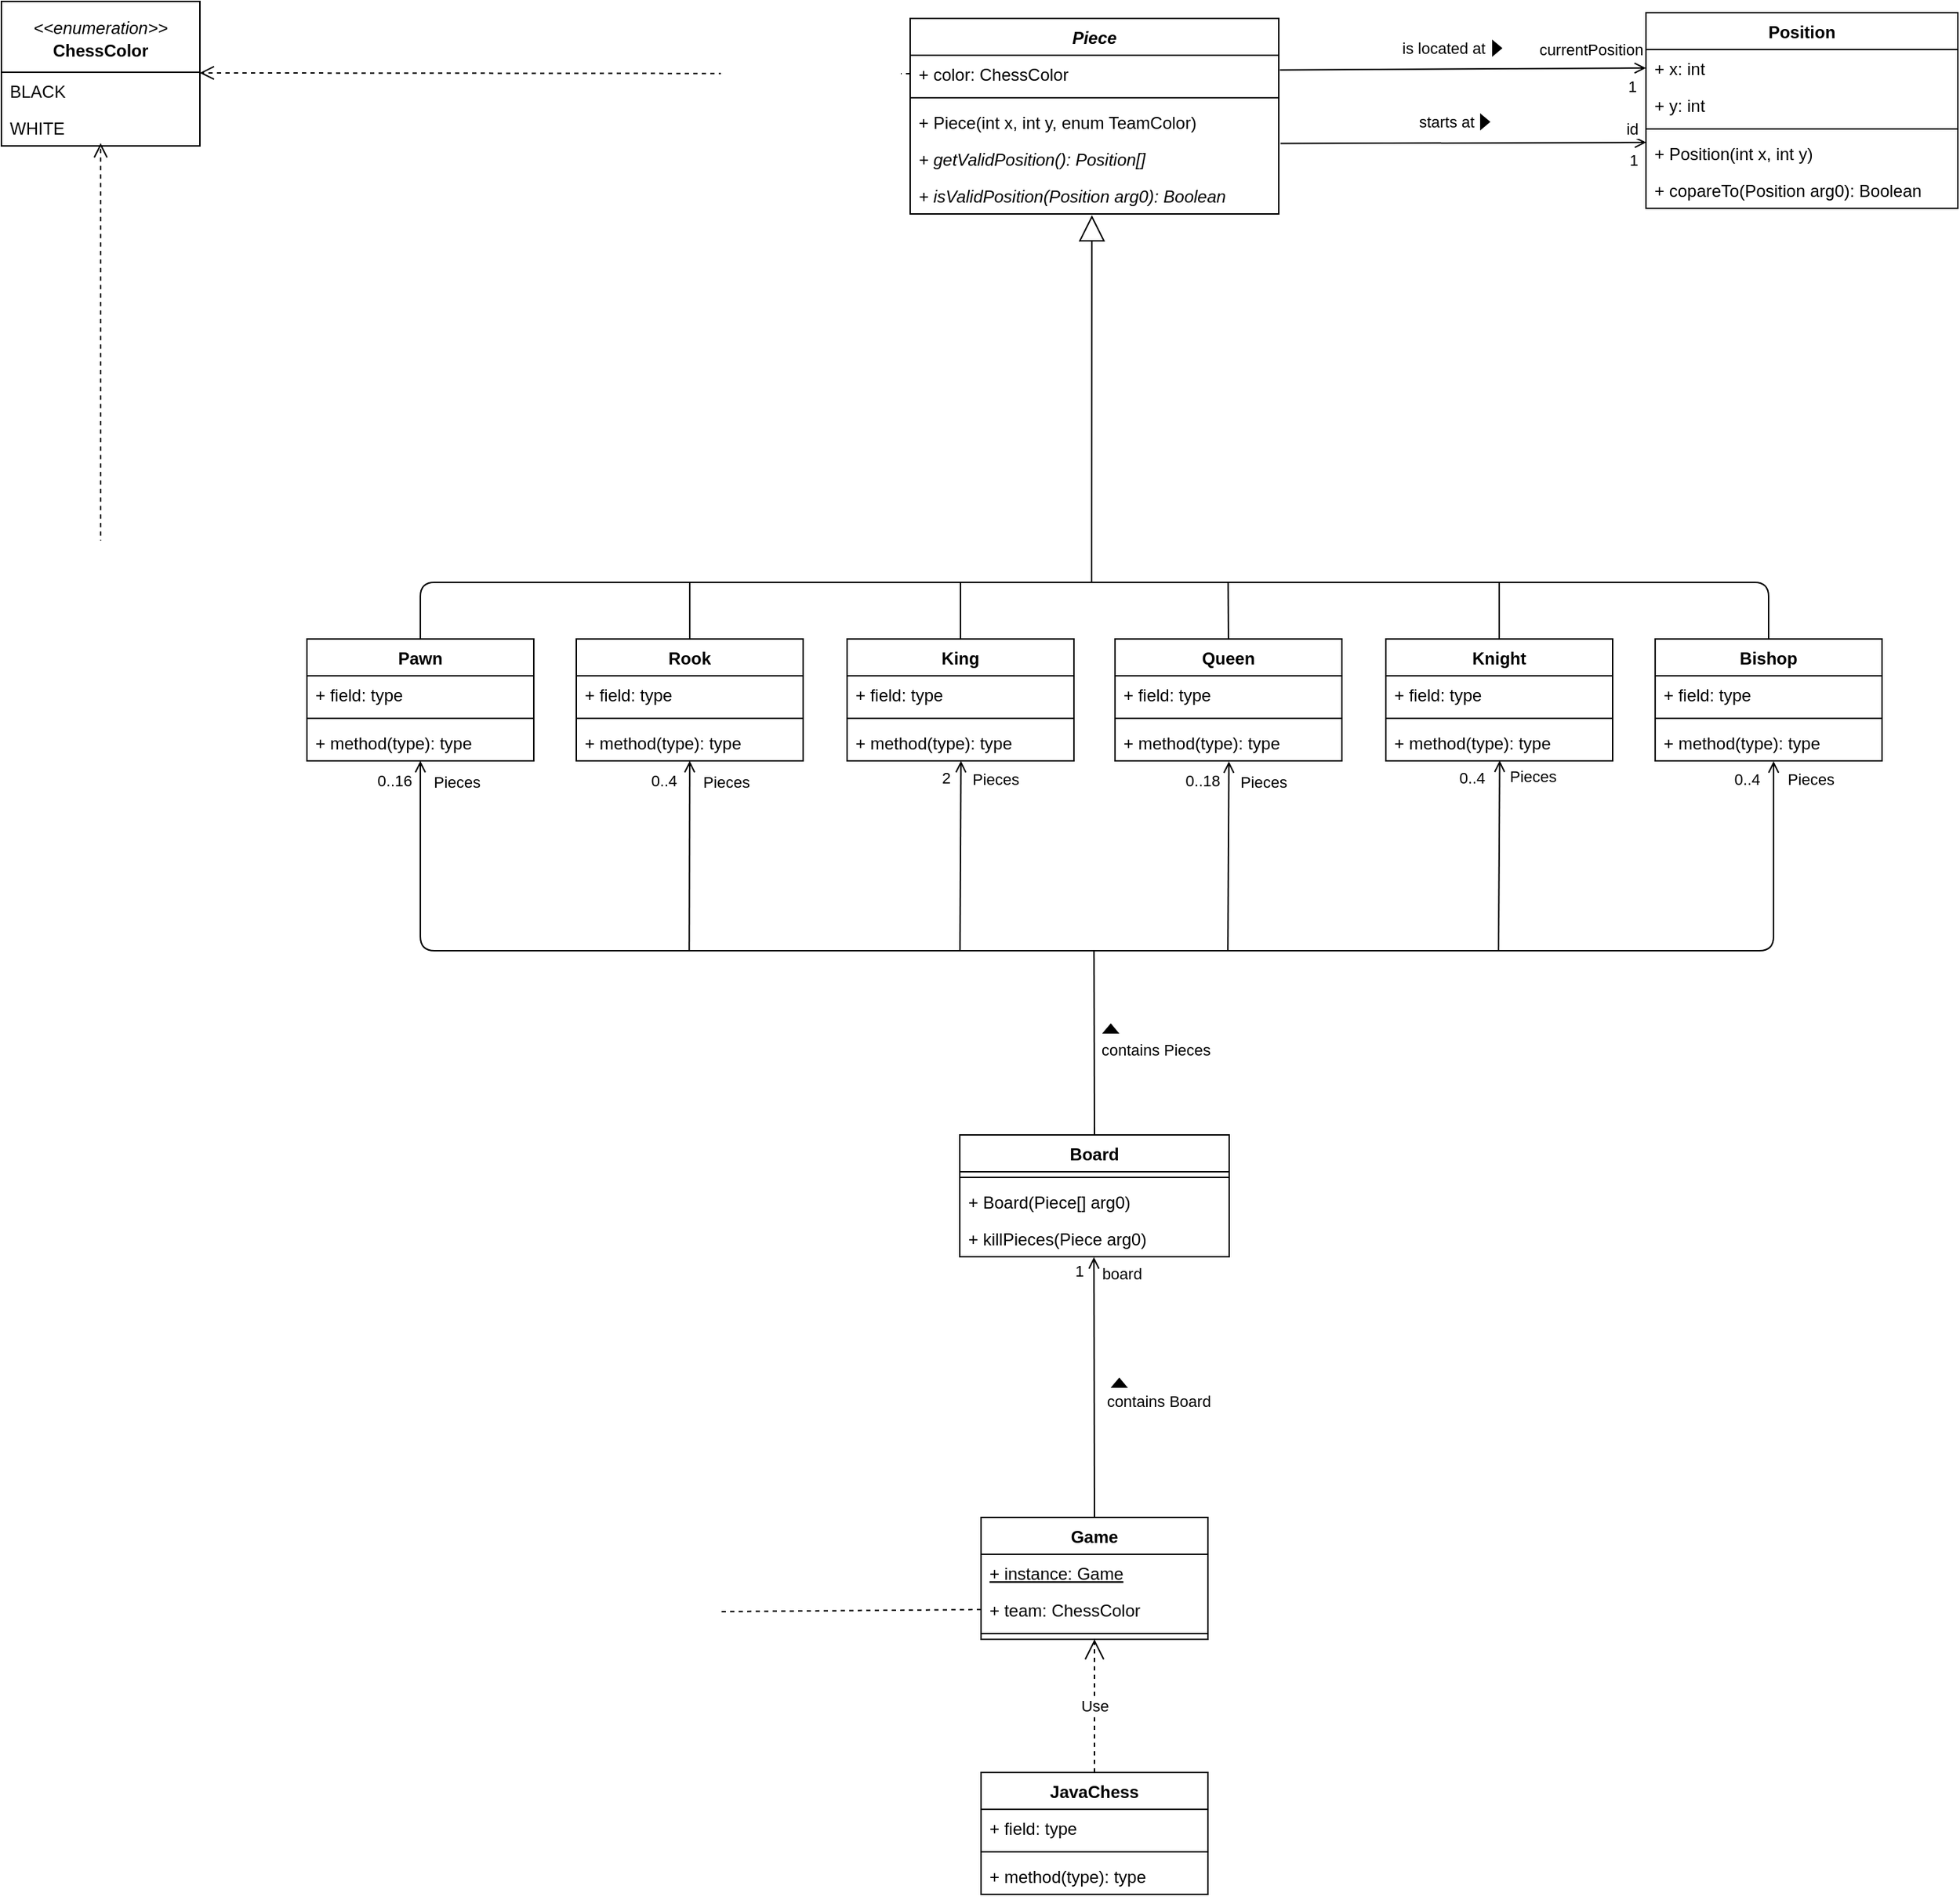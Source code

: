 <mxfile version="15.2.7" type="device"><diagram id="QiO1Wd_Hvcqk1EZPamI7" name="Page-1"><mxGraphModel dx="948" dy="1837" grid="1" gridSize="10" guides="1" tooltips="1" connect="1" arrows="1" fold="1" page="1" pageScale="1" pageWidth="827" pageHeight="1169" math="0" shadow="0"><root><mxCell id="0"/><mxCell id="1" parent="0"/><mxCell id="n-QpUPMGMbVqNo4bRFKj-1" value="Piece" style="swimlane;fontStyle=3;align=center;verticalAlign=top;childLayout=stackLayout;horizontal=1;startSize=26;horizontalStack=0;resizeParent=1;resizeParentMax=0;resizeLast=0;collapsible=1;marginBottom=0;" parent="1" vertex="1"><mxGeometry x="781" y="-718" width="260" height="138" as="geometry"><mxRectangle x="320" y="60" width="70" height="26" as="alternateBounds"/></mxGeometry></mxCell><mxCell id="y1pp2kPINJk6-udKGznK-7" value="+ color: ChessColor" style="text;strokeColor=none;fillColor=none;align=left;verticalAlign=top;spacingLeft=4;spacingRight=4;overflow=hidden;rotatable=0;points=[[0,0.5],[1,0.5]];portConstraint=eastwest;" parent="n-QpUPMGMbVqNo4bRFKj-1" vertex="1"><mxGeometry y="26" width="260" height="26" as="geometry"/></mxCell><mxCell id="n-QpUPMGMbVqNo4bRFKj-3" value="" style="line;strokeWidth=1;fillColor=none;align=left;verticalAlign=middle;spacingTop=-1;spacingLeft=3;spacingRight=3;rotatable=0;labelPosition=right;points=[];portConstraint=eastwest;" parent="n-QpUPMGMbVqNo4bRFKj-1" vertex="1"><mxGeometry y="52" width="260" height="8" as="geometry"/></mxCell><mxCell id="n-QpUPMGMbVqNo4bRFKj-4" value="+ Piece(int x, int y, enum TeamColor)" style="text;strokeColor=none;fillColor=none;align=left;verticalAlign=top;spacingLeft=4;spacingRight=4;overflow=hidden;rotatable=0;points=[[0,0.5],[1,0.5]];portConstraint=eastwest;" parent="n-QpUPMGMbVqNo4bRFKj-1" vertex="1"><mxGeometry y="60" width="260" height="26" as="geometry"/></mxCell><mxCell id="n-QpUPMGMbVqNo4bRFKj-76" value="+ getValidPosition(): Position[]" style="text;strokeColor=none;fillColor=none;align=left;verticalAlign=top;spacingLeft=4;spacingRight=4;overflow=hidden;rotatable=0;points=[[0,0.5],[1,0.5]];portConstraint=eastwest;fontStyle=2" parent="n-QpUPMGMbVqNo4bRFKj-1" vertex="1"><mxGeometry y="86" width="260" height="26" as="geometry"/></mxCell><mxCell id="n-QpUPMGMbVqNo4bRFKj-77" value="+ isValidPosition(Position arg0): Boolean" style="text;strokeColor=none;fillColor=none;align=left;verticalAlign=top;spacingLeft=4;spacingRight=4;overflow=hidden;rotatable=0;points=[[0,0.5],[1,0.5]];portConstraint=eastwest;fontStyle=2" parent="n-QpUPMGMbVqNo4bRFKj-1" vertex="1"><mxGeometry y="112" width="260" height="26" as="geometry"/></mxCell><mxCell id="n-QpUPMGMbVqNo4bRFKj-9" value="Queen" style="swimlane;fontStyle=1;align=center;verticalAlign=top;childLayout=stackLayout;horizontal=1;startSize=26;horizontalStack=0;resizeParent=1;resizeParentMax=0;resizeLast=0;collapsible=1;marginBottom=0;" parent="1" vertex="1"><mxGeometry x="925.5" y="-280" width="160" height="86" as="geometry"/></mxCell><mxCell id="n-QpUPMGMbVqNo4bRFKj-10" value="+ field: type" style="text;strokeColor=none;fillColor=none;align=left;verticalAlign=top;spacingLeft=4;spacingRight=4;overflow=hidden;rotatable=0;points=[[0,0.5],[1,0.5]];portConstraint=eastwest;" parent="n-QpUPMGMbVqNo4bRFKj-9" vertex="1"><mxGeometry y="26" width="160" height="26" as="geometry"/></mxCell><mxCell id="n-QpUPMGMbVqNo4bRFKj-11" value="" style="line;strokeWidth=1;fillColor=none;align=left;verticalAlign=middle;spacingTop=-1;spacingLeft=3;spacingRight=3;rotatable=0;labelPosition=right;points=[];portConstraint=eastwest;" parent="n-QpUPMGMbVqNo4bRFKj-9" vertex="1"><mxGeometry y="52" width="160" height="8" as="geometry"/></mxCell><mxCell id="n-QpUPMGMbVqNo4bRFKj-12" value="+ method(type): type" style="text;strokeColor=none;fillColor=none;align=left;verticalAlign=top;spacingLeft=4;spacingRight=4;overflow=hidden;rotatable=0;points=[[0,0.5],[1,0.5]];portConstraint=eastwest;" parent="n-QpUPMGMbVqNo4bRFKj-9" vertex="1"><mxGeometry y="60" width="160" height="26" as="geometry"/></mxCell><mxCell id="n-QpUPMGMbVqNo4bRFKj-13" value="Bishop" style="swimlane;fontStyle=1;align=center;verticalAlign=top;childLayout=stackLayout;horizontal=1;startSize=26;horizontalStack=0;resizeParent=1;resizeParentMax=0;resizeLast=0;collapsible=1;marginBottom=0;" parent="1" vertex="1"><mxGeometry x="1306.5" y="-280" width="160" height="86" as="geometry"/></mxCell><mxCell id="n-QpUPMGMbVqNo4bRFKj-14" value="+ field: type" style="text;strokeColor=none;fillColor=none;align=left;verticalAlign=top;spacingLeft=4;spacingRight=4;overflow=hidden;rotatable=0;points=[[0,0.5],[1,0.5]];portConstraint=eastwest;" parent="n-QpUPMGMbVqNo4bRFKj-13" vertex="1"><mxGeometry y="26" width="160" height="26" as="geometry"/></mxCell><mxCell id="n-QpUPMGMbVqNo4bRFKj-15" value="" style="line;strokeWidth=1;fillColor=none;align=left;verticalAlign=middle;spacingTop=-1;spacingLeft=3;spacingRight=3;rotatable=0;labelPosition=right;points=[];portConstraint=eastwest;" parent="n-QpUPMGMbVqNo4bRFKj-13" vertex="1"><mxGeometry y="52" width="160" height="8" as="geometry"/></mxCell><mxCell id="n-QpUPMGMbVqNo4bRFKj-16" value="+ method(type): type" style="text;strokeColor=none;fillColor=none;align=left;verticalAlign=top;spacingLeft=4;spacingRight=4;overflow=hidden;rotatable=0;points=[[0,0.5],[1,0.5]];portConstraint=eastwest;" parent="n-QpUPMGMbVqNo4bRFKj-13" vertex="1"><mxGeometry y="60" width="160" height="26" as="geometry"/></mxCell><mxCell id="n-QpUPMGMbVqNo4bRFKj-17" value="Knight" style="swimlane;fontStyle=1;align=center;verticalAlign=top;childLayout=stackLayout;horizontal=1;startSize=26;horizontalStack=0;resizeParent=1;resizeParentMax=0;resizeLast=0;collapsible=1;marginBottom=0;" parent="1" vertex="1"><mxGeometry x="1116.5" y="-280" width="160" height="86" as="geometry"/></mxCell><mxCell id="n-QpUPMGMbVqNo4bRFKj-18" value="+ field: type" style="text;strokeColor=none;fillColor=none;align=left;verticalAlign=top;spacingLeft=4;spacingRight=4;overflow=hidden;rotatable=0;points=[[0,0.5],[1,0.5]];portConstraint=eastwest;" parent="n-QpUPMGMbVqNo4bRFKj-17" vertex="1"><mxGeometry y="26" width="160" height="26" as="geometry"/></mxCell><mxCell id="n-QpUPMGMbVqNo4bRFKj-19" value="" style="line;strokeWidth=1;fillColor=none;align=left;verticalAlign=middle;spacingTop=-1;spacingLeft=3;spacingRight=3;rotatable=0;labelPosition=right;points=[];portConstraint=eastwest;" parent="n-QpUPMGMbVqNo4bRFKj-17" vertex="1"><mxGeometry y="52" width="160" height="8" as="geometry"/></mxCell><mxCell id="n-QpUPMGMbVqNo4bRFKj-20" value="+ method(type): type" style="text;strokeColor=none;fillColor=none;align=left;verticalAlign=top;spacingLeft=4;spacingRight=4;overflow=hidden;rotatable=0;points=[[0,0.5],[1,0.5]];portConstraint=eastwest;" parent="n-QpUPMGMbVqNo4bRFKj-17" vertex="1"><mxGeometry y="60" width="160" height="26" as="geometry"/></mxCell><mxCell id="n-QpUPMGMbVqNo4bRFKj-21" value="Pawn" style="swimlane;fontStyle=1;align=center;verticalAlign=top;childLayout=stackLayout;horizontal=1;startSize=26;horizontalStack=0;resizeParent=1;resizeParentMax=0;resizeLast=0;collapsible=1;marginBottom=0;swimlaneLine=1;rounded=0;shadow=0;sketch=0;glass=0;" parent="1" vertex="1"><mxGeometry x="355.5" y="-280" width="160" height="86" as="geometry"><mxRectangle x="160" y="260" width="60" height="26" as="alternateBounds"/></mxGeometry></mxCell><mxCell id="n-QpUPMGMbVqNo4bRFKj-22" value="+ field: type" style="text;strokeColor=none;fillColor=none;align=left;verticalAlign=top;spacingLeft=4;spacingRight=4;overflow=hidden;rotatable=0;points=[[0,0.5],[1,0.5]];portConstraint=eastwest;" parent="n-QpUPMGMbVqNo4bRFKj-21" vertex="1"><mxGeometry y="26" width="160" height="26" as="geometry"/></mxCell><mxCell id="n-QpUPMGMbVqNo4bRFKj-23" value="" style="line;strokeWidth=1;fillColor=none;align=left;verticalAlign=middle;spacingTop=-1;spacingLeft=3;spacingRight=3;rotatable=0;labelPosition=right;points=[];portConstraint=eastwest;" parent="n-QpUPMGMbVqNo4bRFKj-21" vertex="1"><mxGeometry y="52" width="160" height="8" as="geometry"/></mxCell><mxCell id="n-QpUPMGMbVqNo4bRFKj-24" value="+ method(type): type" style="text;strokeColor=none;fillColor=none;align=left;verticalAlign=top;spacingLeft=4;spacingRight=4;overflow=hidden;rotatable=0;points=[[0,0.5],[1,0.5]];portConstraint=eastwest;" parent="n-QpUPMGMbVqNo4bRFKj-21" vertex="1"><mxGeometry y="60" width="160" height="26" as="geometry"/></mxCell><mxCell id="n-QpUPMGMbVqNo4bRFKj-25" value="Rook" style="swimlane;fontStyle=1;align=center;verticalAlign=top;childLayout=stackLayout;horizontal=1;startSize=26;horizontalStack=0;resizeParent=1;resizeParentMax=0;resizeLast=0;collapsible=1;marginBottom=0;" parent="1" vertex="1"><mxGeometry x="545.5" y="-280" width="160" height="86" as="geometry"/></mxCell><mxCell id="n-QpUPMGMbVqNo4bRFKj-26" value="+ field: type" style="text;strokeColor=none;fillColor=none;align=left;verticalAlign=top;spacingLeft=4;spacingRight=4;overflow=hidden;rotatable=0;points=[[0,0.5],[1,0.5]];portConstraint=eastwest;" parent="n-QpUPMGMbVqNo4bRFKj-25" vertex="1"><mxGeometry y="26" width="160" height="26" as="geometry"/></mxCell><mxCell id="n-QpUPMGMbVqNo4bRFKj-27" value="" style="line;strokeWidth=1;fillColor=none;align=left;verticalAlign=middle;spacingTop=-1;spacingLeft=3;spacingRight=3;rotatable=0;labelPosition=right;points=[];portConstraint=eastwest;" parent="n-QpUPMGMbVqNo4bRFKj-25" vertex="1"><mxGeometry y="52" width="160" height="8" as="geometry"/></mxCell><mxCell id="n-QpUPMGMbVqNo4bRFKj-28" value="+ method(type): type" style="text;strokeColor=none;fillColor=none;align=left;verticalAlign=top;spacingLeft=4;spacingRight=4;overflow=hidden;rotatable=0;points=[[0,0.5],[1,0.5]];portConstraint=eastwest;" parent="n-QpUPMGMbVqNo4bRFKj-25" vertex="1"><mxGeometry y="60" width="160" height="26" as="geometry"/></mxCell><mxCell id="n-QpUPMGMbVqNo4bRFKj-29" value="Game" style="swimlane;fontStyle=1;align=center;verticalAlign=top;childLayout=stackLayout;horizontal=1;startSize=26;horizontalStack=0;resizeParent=1;resizeParentMax=0;resizeLast=0;collapsible=1;marginBottom=0;" parent="1" vertex="1"><mxGeometry x="831" y="340" width="160" height="86" as="geometry"><mxRectangle x="340" y="950" width="70" height="26" as="alternateBounds"/></mxGeometry></mxCell><mxCell id="n-QpUPMGMbVqNo4bRFKj-30" value="+ instance: Game" style="text;strokeColor=none;fillColor=none;align=left;verticalAlign=top;spacingLeft=4;spacingRight=4;overflow=hidden;rotatable=0;points=[[0,0.5],[1,0.5]];portConstraint=eastwest;fontStyle=4" parent="n-QpUPMGMbVqNo4bRFKj-29" vertex="1"><mxGeometry y="26" width="160" height="26" as="geometry"/></mxCell><mxCell id="y1pp2kPINJk6-udKGznK-51" value="+ team: ChessColor" style="text;strokeColor=none;fillColor=none;align=left;verticalAlign=top;spacingLeft=4;spacingRight=4;overflow=hidden;rotatable=0;points=[[0,0.5],[1,0.5]];portConstraint=eastwest;" parent="n-QpUPMGMbVqNo4bRFKj-29" vertex="1"><mxGeometry y="52" width="160" height="26" as="geometry"/></mxCell><mxCell id="n-QpUPMGMbVqNo4bRFKj-31" value="" style="line;strokeWidth=1;fillColor=none;align=left;verticalAlign=middle;spacingTop=-1;spacingLeft=3;spacingRight=3;rotatable=0;labelPosition=right;points=[];portConstraint=eastwest;" parent="n-QpUPMGMbVqNo4bRFKj-29" vertex="1"><mxGeometry y="78" width="160" height="8" as="geometry"/></mxCell><mxCell id="n-QpUPMGMbVqNo4bRFKj-5" value="King" style="swimlane;fontStyle=1;align=center;verticalAlign=top;childLayout=stackLayout;horizontal=1;startSize=26;horizontalStack=0;resizeParent=1;resizeParentMax=0;resizeLast=0;collapsible=1;marginBottom=0;" parent="1" vertex="1"><mxGeometry x="736.5" y="-280" width="160" height="86" as="geometry"/></mxCell><mxCell id="n-QpUPMGMbVqNo4bRFKj-6" value="+ field: type" style="text;align=left;verticalAlign=top;spacingLeft=4;spacingRight=4;overflow=hidden;rotatable=0;points=[[0,0.5],[1,0.5]];portConstraint=eastwest;" parent="n-QpUPMGMbVqNo4bRFKj-5" vertex="1"><mxGeometry y="26" width="160" height="26" as="geometry"/></mxCell><mxCell id="n-QpUPMGMbVqNo4bRFKj-7" value="" style="line;strokeWidth=1;fillColor=none;align=left;verticalAlign=middle;spacingTop=-1;spacingLeft=3;spacingRight=3;rotatable=0;labelPosition=right;points=[];portConstraint=eastwest;" parent="n-QpUPMGMbVqNo4bRFKj-5" vertex="1"><mxGeometry y="52" width="160" height="8" as="geometry"/></mxCell><mxCell id="n-QpUPMGMbVqNo4bRFKj-8" value="+ method(type): type" style="text;strokeColor=none;fillColor=none;align=left;verticalAlign=top;spacingLeft=4;spacingRight=4;overflow=hidden;rotatable=0;points=[[0,0.5],[1,0.5]];portConstraint=eastwest;" parent="n-QpUPMGMbVqNo4bRFKj-5" vertex="1"><mxGeometry y="60" width="160" height="26" as="geometry"/></mxCell><mxCell id="n-QpUPMGMbVqNo4bRFKj-78" value="Position" style="swimlane;fontStyle=1;align=center;verticalAlign=top;childLayout=stackLayout;horizontal=1;startSize=26;horizontalStack=0;resizeParent=1;resizeParentMax=0;resizeLast=0;collapsible=1;marginBottom=0;" parent="1" vertex="1"><mxGeometry x="1300" y="-722" width="220" height="138" as="geometry"><mxRectangle x="320" y="60" width="70" height="26" as="alternateBounds"/></mxGeometry></mxCell><mxCell id="n-QpUPMGMbVqNo4bRFKj-79" value="+ x: int" style="text;strokeColor=none;fillColor=none;align=left;verticalAlign=top;spacingLeft=4;spacingRight=4;overflow=hidden;rotatable=0;points=[[0,0.5],[1,0.5]];portConstraint=eastwest;" parent="n-QpUPMGMbVqNo4bRFKj-78" vertex="1"><mxGeometry y="26" width="220" height="26" as="geometry"/></mxCell><mxCell id="n-QpUPMGMbVqNo4bRFKj-80" value="+ y: int" style="text;strokeColor=none;fillColor=none;align=left;verticalAlign=top;spacingLeft=4;spacingRight=4;overflow=hidden;rotatable=0;points=[[0,0.5],[1,0.5]];portConstraint=eastwest;" parent="n-QpUPMGMbVqNo4bRFKj-78" vertex="1"><mxGeometry y="52" width="220" height="26" as="geometry"/></mxCell><mxCell id="n-QpUPMGMbVqNo4bRFKj-81" value="" style="line;strokeWidth=1;fillColor=none;align=left;verticalAlign=middle;spacingTop=-1;spacingLeft=3;spacingRight=3;rotatable=0;labelPosition=right;points=[];portConstraint=eastwest;" parent="n-QpUPMGMbVqNo4bRFKj-78" vertex="1"><mxGeometry y="78" width="220" height="8" as="geometry"/></mxCell><mxCell id="n-QpUPMGMbVqNo4bRFKj-85" value="+ Position(int x, int y)" style="text;strokeColor=none;fillColor=none;align=left;verticalAlign=top;spacingLeft=4;spacingRight=4;overflow=hidden;rotatable=0;points=[[0,0.5],[1,0.5]];portConstraint=eastwest;" parent="n-QpUPMGMbVqNo4bRFKj-78" vertex="1"><mxGeometry y="86" width="220" height="26" as="geometry"/></mxCell><mxCell id="-I5WOuQX6gCvsFCNPDKH-2" value="+ copareTo(Position arg0): Boolean" style="text;strokeColor=none;fillColor=none;align=left;verticalAlign=top;spacingLeft=4;spacingRight=4;overflow=hidden;rotatable=0;points=[[0,0.5],[1,0.5]];portConstraint=eastwest;" parent="n-QpUPMGMbVqNo4bRFKj-78" vertex="1"><mxGeometry y="112" width="220" height="26" as="geometry"/></mxCell><mxCell id="n-QpUPMGMbVqNo4bRFKj-88" value="" style="endArrow=none;endFill=0;endSize=12;html=1;entryX=1.003;entryY=0.397;entryDx=0;entryDy=0;entryPerimeter=0;exitX=0;exitY=0.5;exitDx=0;exitDy=0;startArrow=open;startFill=0;" parent="1" source="n-QpUPMGMbVqNo4bRFKj-79" edge="1" target="y1pp2kPINJk6-udKGznK-7"><mxGeometry width="160" relative="1" as="geometry"><mxPoint x="1220" y="-682" as="sourcePoint"/><mxPoint x="1043" y="-681" as="targetPoint"/></mxGeometry></mxCell><mxCell id="bBbMq3DEwbk08YWyzh2Q-37" value="currentPosition" style="edgeLabel;html=1;align=center;verticalAlign=middle;resizable=0;points=[];" vertex="1" connectable="0" parent="n-QpUPMGMbVqNo4bRFKj-88"><mxGeometry x="0.671" relative="1" as="geometry"><mxPoint x="176" y="-14" as="offset"/></mxGeometry></mxCell><mxCell id="bBbMq3DEwbk08YWyzh2Q-38" value="1" style="edgeLabel;html=1;align=center;verticalAlign=middle;resizable=0;points=[];" vertex="1" connectable="0" parent="n-QpUPMGMbVqNo4bRFKj-88"><mxGeometry x="0.431" relative="1" as="geometry"><mxPoint x="175" y="12" as="offset"/></mxGeometry></mxCell><mxCell id="bBbMq3DEwbk08YWyzh2Q-45" value="is located at" style="edgeLabel;html=1;align=center;verticalAlign=middle;resizable=0;points=[];" vertex="1" connectable="0" parent="n-QpUPMGMbVqNo4bRFKj-88"><mxGeometry x="0.386" y="-1" relative="1" as="geometry"><mxPoint x="36" y="-14" as="offset"/></mxGeometry></mxCell><mxCell id="y1pp2kPINJk6-udKGznK-31" value="" style="group" parent="1" vertex="1" connectable="0"><mxGeometry x="140" y="-730" width="140" height="128" as="geometry"/></mxCell><mxCell id="y1pp2kPINJk6-udKGznK-32" value="" style="group" parent="y1pp2kPINJk6-udKGznK-31" vertex="1" connectable="0"><mxGeometry width="140" height="128" as="geometry"/></mxCell><mxCell id="y1pp2kPINJk6-udKGznK-25" value="&lt;&lt;enumeration&gt;&gt;&#10;" style="swimlane;fontStyle=2;childLayout=stackLayout;horizontal=1;startSize=50;fillColor=none;horizontalStack=0;resizeParent=1;resizeParentMax=0;resizeLast=0;collapsible=1;marginBottom=0;" parent="y1pp2kPINJk6-udKGznK-32" vertex="1"><mxGeometry width="140" height="102" as="geometry"/></mxCell><mxCell id="y1pp2kPINJk6-udKGznK-26" value="BLACK" style="text;strokeColor=none;fillColor=none;align=left;verticalAlign=top;spacingLeft=4;spacingRight=4;overflow=hidden;rotatable=0;points=[[0,0.5],[1,0.5]];portConstraint=eastwest;" parent="y1pp2kPINJk6-udKGznK-25" vertex="1"><mxGeometry y="50" width="140" height="26" as="geometry"/></mxCell><mxCell id="y1pp2kPINJk6-udKGznK-28" value="WHITE" style="text;strokeColor=none;fillColor=none;align=left;verticalAlign=top;spacingLeft=4;spacingRight=4;overflow=hidden;rotatable=0;points=[[0,0.5],[1,0.5]];portConstraint=eastwest;" parent="y1pp2kPINJk6-udKGznK-25" vertex="1"><mxGeometry y="76" width="140" height="26" as="geometry"/></mxCell><mxCell id="y1pp2kPINJk6-udKGznK-29" value="ChessColor" style="text;align=center;fontStyle=1;verticalAlign=middle;spacingLeft=3;spacingRight=3;strokeColor=none;rotatable=0;points=[[0,0.5],[1,0.5]];portConstraint=eastwest;" parent="y1pp2kPINJk6-udKGznK-32" vertex="1"><mxGeometry x="30" y="21" width="80" height="26" as="geometry"/></mxCell><mxCell id="y1pp2kPINJk6-udKGznK-33" value="" style="html=1;verticalAlign=bottom;endArrow=open;dashed=1;endSize=8;exitX=0;exitY=0.5;exitDx=0;exitDy=0;entryX=0.999;entryY=0.018;entryDx=0;entryDy=0;entryPerimeter=0;" parent="1" source="y1pp2kPINJk6-udKGznK-7" target="y1pp2kPINJk6-udKGznK-26" edge="1"><mxGeometry relative="1" as="geometry"><mxPoint x="761" y="-660" as="sourcePoint"/><mxPoint x="662" y="-630" as="targetPoint"/></mxGeometry></mxCell><mxCell id="y1pp2kPINJk6-udKGznK-34" value="JavaChess" style="swimlane;fontStyle=1;align=center;verticalAlign=top;childLayout=stackLayout;horizontal=1;startSize=26;horizontalStack=0;resizeParent=1;resizeParentMax=0;resizeLast=0;collapsible=1;marginBottom=0;" parent="1" vertex="1"><mxGeometry x="831" y="520" width="160" height="86" as="geometry"><mxRectangle x="340" y="950" width="70" height="26" as="alternateBounds"/></mxGeometry></mxCell><mxCell id="y1pp2kPINJk6-udKGznK-35" value="+ field: type" style="text;strokeColor=none;fillColor=none;align=left;verticalAlign=top;spacingLeft=4;spacingRight=4;overflow=hidden;rotatable=0;points=[[0,0.5],[1,0.5]];portConstraint=eastwest;" parent="y1pp2kPINJk6-udKGznK-34" vertex="1"><mxGeometry y="26" width="160" height="26" as="geometry"/></mxCell><mxCell id="y1pp2kPINJk6-udKGznK-36" value="" style="line;strokeWidth=1;fillColor=none;align=left;verticalAlign=middle;spacingTop=-1;spacingLeft=3;spacingRight=3;rotatable=0;labelPosition=right;points=[];portConstraint=eastwest;" parent="y1pp2kPINJk6-udKGznK-34" vertex="1"><mxGeometry y="52" width="160" height="8" as="geometry"/></mxCell><mxCell id="y1pp2kPINJk6-udKGznK-37" value="+ method(type): type" style="text;strokeColor=none;fillColor=none;align=left;verticalAlign=top;spacingLeft=4;spacingRight=4;overflow=hidden;rotatable=0;points=[[0,0.5],[1,0.5]];portConstraint=eastwest;" parent="y1pp2kPINJk6-udKGznK-34" vertex="1"><mxGeometry y="60" width="160" height="26" as="geometry"/></mxCell><mxCell id="y1pp2kPINJk6-udKGznK-40" value="Board" style="swimlane;fontStyle=1;align=center;verticalAlign=top;childLayout=stackLayout;horizontal=1;startSize=26;horizontalStack=0;resizeParent=1;resizeParentMax=0;resizeLast=0;collapsible=1;marginBottom=0;" parent="1" vertex="1"><mxGeometry x="816" y="70" width="190" height="86" as="geometry"/></mxCell><mxCell id="y1pp2kPINJk6-udKGznK-42" value="" style="line;strokeWidth=1;fillColor=none;align=left;verticalAlign=middle;spacingTop=-1;spacingLeft=3;spacingRight=3;rotatable=0;labelPosition=right;points=[];portConstraint=eastwest;" parent="y1pp2kPINJk6-udKGznK-40" vertex="1"><mxGeometry y="26" width="190" height="8" as="geometry"/></mxCell><mxCell id="y1pp2kPINJk6-udKGznK-43" value="+ Board(Piece[] arg0)" style="text;strokeColor=none;fillColor=none;align=left;verticalAlign=top;spacingLeft=4;spacingRight=4;overflow=hidden;rotatable=0;points=[[0,0.5],[1,0.5]];portConstraint=eastwest;" parent="y1pp2kPINJk6-udKGznK-40" vertex="1"><mxGeometry y="34" width="190" height="26" as="geometry"/></mxCell><mxCell id="y1pp2kPINJk6-udKGznK-46" value="+ killPieces(Piece arg0)" style="text;strokeColor=none;fillColor=none;align=left;verticalAlign=top;spacingLeft=4;spacingRight=4;overflow=hidden;rotatable=0;points=[[0,0.5],[1,0.5]];portConstraint=eastwest;" parent="y1pp2kPINJk6-udKGznK-40" vertex="1"><mxGeometry y="60" width="190" height="26" as="geometry"/></mxCell><mxCell id="bBbMq3DEwbk08YWyzh2Q-1" value="" style="endArrow=block;endSize=16;endFill=0;html=1;entryX=0.493;entryY=1.034;entryDx=0;entryDy=0;entryPerimeter=0;" edge="1" parent="1" target="n-QpUPMGMbVqNo4bRFKj-77"><mxGeometry width="160" relative="1" as="geometry"><mxPoint x="909" y="-320" as="sourcePoint"/><mxPoint x="909" y="-550" as="targetPoint"/><Array as="points"><mxPoint x="909" y="-350"/></Array></mxGeometry></mxCell><mxCell id="bBbMq3DEwbk08YWyzh2Q-2" value="" style="endArrow=none;html=1;edgeStyle=orthogonalEdgeStyle;exitX=0.5;exitY=0;exitDx=0;exitDy=0;entryX=0.5;entryY=0;entryDx=0;entryDy=0;" edge="1" parent="1" source="n-QpUPMGMbVqNo4bRFKj-21" target="n-QpUPMGMbVqNo4bRFKj-13"><mxGeometry relative="1" as="geometry"><mxPoint x="615.5" y="-310" as="sourcePoint"/><mxPoint x="1386.5" y="-320" as="targetPoint"/><Array as="points"><mxPoint x="435.5" y="-320"/><mxPoint x="1386.5" y="-320"/></Array></mxGeometry></mxCell><mxCell id="bBbMq3DEwbk08YWyzh2Q-7" value="" style="endArrow=none;html=1;exitX=0.5;exitY=0;exitDx=0;exitDy=0;" edge="1" parent="1" source="n-QpUPMGMbVqNo4bRFKj-25"><mxGeometry width="50" height="50" relative="1" as="geometry"><mxPoint x="525.5" y="-370" as="sourcePoint"/><mxPoint x="625.5" y="-320" as="targetPoint"/></mxGeometry></mxCell><mxCell id="bBbMq3DEwbk08YWyzh2Q-8" value="" style="endArrow=none;html=1;exitX=0.5;exitY=0;exitDx=0;exitDy=0;" edge="1" parent="1" source="n-QpUPMGMbVqNo4bRFKj-5"><mxGeometry width="50" height="50" relative="1" as="geometry"><mxPoint x="816.5" y="-280" as="sourcePoint"/><mxPoint x="816.5" y="-320" as="targetPoint"/></mxGeometry></mxCell><mxCell id="bBbMq3DEwbk08YWyzh2Q-9" value="" style="endArrow=none;html=1;exitX=0.5;exitY=0;exitDx=0;exitDy=0;" edge="1" parent="1" source="n-QpUPMGMbVqNo4bRFKj-9"><mxGeometry width="50" height="50" relative="1" as="geometry"><mxPoint x="1005.26" y="-280" as="sourcePoint"/><mxPoint x="1005.26" y="-320" as="targetPoint"/></mxGeometry></mxCell><mxCell id="bBbMq3DEwbk08YWyzh2Q-10" value="" style="endArrow=none;html=1;exitX=0.5;exitY=0;exitDx=0;exitDy=0;" edge="1" parent="1" source="n-QpUPMGMbVqNo4bRFKj-17"><mxGeometry width="50" height="50" relative="1" as="geometry"><mxPoint x="1015.5" y="-270" as="sourcePoint"/><mxPoint x="1196.5" y="-320" as="targetPoint"/></mxGeometry></mxCell><mxCell id="bBbMq3DEwbk08YWyzh2Q-11" value="" style="endArrow=none;html=1;exitX=0.5;exitY=0;exitDx=0;exitDy=0;" edge="1" parent="1" source="y1pp2kPINJk6-udKGznK-40"><mxGeometry width="50" height="50" relative="1" as="geometry"><mxPoint x="911" y="280" as="sourcePoint"/><mxPoint x="910.66" y="-60" as="targetPoint"/></mxGeometry></mxCell><mxCell id="bBbMq3DEwbk08YWyzh2Q-35" value="contains Pieces" style="edgeLabel;html=1;align=center;verticalAlign=middle;resizable=0;points=[];" vertex="1" connectable="0" parent="bBbMq3DEwbk08YWyzh2Q-11"><mxGeometry x="-0.145" y="-1" relative="1" as="geometry"><mxPoint x="42" y="-5" as="offset"/></mxGeometry></mxCell><mxCell id="bBbMq3DEwbk08YWyzh2Q-13" value="" style="endArrow=open;html=1;edgeStyle=orthogonalEdgeStyle;entryX=0.522;entryY=1.011;entryDx=0;entryDy=0;entryPerimeter=0;exitX=0.5;exitY=1;exitDx=0;exitDy=0;endFill=0;startArrow=open;startFill=0;" edge="1" parent="1" source="n-QpUPMGMbVqNo4bRFKj-21" target="n-QpUPMGMbVqNo4bRFKj-16"><mxGeometry relative="1" as="geometry"><mxPoint x="430" y="-180" as="sourcePoint"/><mxPoint x="1397" y="-190" as="targetPoint"/><Array as="points"><mxPoint x="435" y="-60"/><mxPoint x="1390" y="-60"/></Array></mxGeometry></mxCell><mxCell id="bBbMq3DEwbk08YWyzh2Q-24" value="Pieces" style="edgeLabel;html=1;align=center;verticalAlign=middle;resizable=0;points=[];" vertex="1" connectable="0" parent="bBbMq3DEwbk08YWyzh2Q-13"><mxGeometry x="-0.976" y="-2" relative="1" as="geometry"><mxPoint x="27" as="offset"/></mxGeometry></mxCell><mxCell id="bBbMq3DEwbk08YWyzh2Q-25" value="0..16" style="edgeLabel;html=1;align=center;verticalAlign=middle;resizable=0;points=[];" vertex="1" connectable="0" parent="bBbMq3DEwbk08YWyzh2Q-13"><mxGeometry x="-0.972" relative="1" as="geometry"><mxPoint x="-19" y="-3" as="offset"/></mxGeometry></mxCell><mxCell id="bBbMq3DEwbk08YWyzh2Q-32" value="0..4" style="edgeLabel;html=1;align=center;verticalAlign=middle;resizable=0;points=[];" vertex="1" connectable="0" parent="bBbMq3DEwbk08YWyzh2Q-13"><mxGeometry x="0.98" y="-1" relative="1" as="geometry"><mxPoint x="-20" as="offset"/></mxGeometry></mxCell><mxCell id="bBbMq3DEwbk08YWyzh2Q-33" value="Pieces" style="edgeLabel;html=1;align=center;verticalAlign=middle;resizable=0;points=[];" vertex="1" connectable="0" parent="bBbMq3DEwbk08YWyzh2Q-13"><mxGeometry x="0.983" y="-1" relative="1" as="geometry"><mxPoint x="25" y="2" as="offset"/></mxGeometry></mxCell><mxCell id="bBbMq3DEwbk08YWyzh2Q-14" value="" style="endArrow=open;html=1;entryX=0.502;entryY=0.991;entryDx=0;entryDy=0;entryPerimeter=0;endFill=0;" edge="1" parent="1" target="n-QpUPMGMbVqNo4bRFKj-20"><mxGeometry width="50" height="50" relative="1" as="geometry"><mxPoint x="1196" y="-60" as="sourcePoint"/><mxPoint x="1197" y="-190" as="targetPoint"/></mxGeometry></mxCell><mxCell id="bBbMq3DEwbk08YWyzh2Q-30" value="0..4" style="edgeLabel;html=1;align=center;verticalAlign=middle;resizable=0;points=[];" vertex="1" connectable="0" parent="bBbMq3DEwbk08YWyzh2Q-14"><mxGeometry x="0.823" y="1" relative="1" as="geometry"><mxPoint x="-19" as="offset"/></mxGeometry></mxCell><mxCell id="bBbMq3DEwbk08YWyzh2Q-31" value="Pieces" style="edgeLabel;html=1;align=center;verticalAlign=middle;resizable=0;points=[];" vertex="1" connectable="0" parent="bBbMq3DEwbk08YWyzh2Q-14"><mxGeometry x="0.843" relative="1" as="geometry"><mxPoint x="23" as="offset"/></mxGeometry></mxCell><mxCell id="bBbMq3DEwbk08YWyzh2Q-15" value="" style="endArrow=open;html=1;entryX=0.502;entryY=1.014;entryDx=0;entryDy=0;entryPerimeter=0;endFill=0;" edge="1" parent="1" target="n-QpUPMGMbVqNo4bRFKj-12"><mxGeometry width="50" height="50" relative="1" as="geometry"><mxPoint x="1005.09" y="-59.77" as="sourcePoint"/><mxPoint x="1005.91" y="-194.004" as="targetPoint"/></mxGeometry></mxCell><mxCell id="bBbMq3DEwbk08YWyzh2Q-28" value="Pieces" style="edgeLabel;html=1;align=center;verticalAlign=middle;resizable=0;points=[];" vertex="1" connectable="0" parent="bBbMq3DEwbk08YWyzh2Q-15"><mxGeometry x="0.786" y="-2" relative="1" as="geometry"><mxPoint x="22" as="offset"/></mxGeometry></mxCell><mxCell id="bBbMq3DEwbk08YWyzh2Q-29" value="0..18" style="edgeLabel;html=1;align=center;verticalAlign=middle;resizable=0;points=[];" vertex="1" connectable="0" parent="bBbMq3DEwbk08YWyzh2Q-15"><mxGeometry x="0.801" relative="1" as="geometry"><mxPoint x="-19" as="offset"/></mxGeometry></mxCell><mxCell id="bBbMq3DEwbk08YWyzh2Q-16" value="" style="endArrow=open;html=1;entryX=0.502;entryY=1.001;entryDx=0;entryDy=0;entryPerimeter=0;endFill=0;" edge="1" parent="1" target="n-QpUPMGMbVqNo4bRFKj-8"><mxGeometry width="50" height="50" relative="1" as="geometry"><mxPoint x="816.14" y="-60.13" as="sourcePoint"/><mxPoint x="817" y="-190" as="targetPoint"/></mxGeometry></mxCell><mxCell id="bBbMq3DEwbk08YWyzh2Q-26" value="Pieces" style="edgeLabel;html=1;align=center;verticalAlign=middle;resizable=0;points=[];" vertex="1" connectable="0" parent="bBbMq3DEwbk08YWyzh2Q-16"><mxGeometry x="0.815" y="1" relative="1" as="geometry"><mxPoint x="25" as="offset"/></mxGeometry></mxCell><mxCell id="bBbMq3DEwbk08YWyzh2Q-27" value="2" style="edgeLabel;html=1;align=center;verticalAlign=middle;resizable=0;points=[];" vertex="1" connectable="0" parent="bBbMq3DEwbk08YWyzh2Q-16"><mxGeometry x="0.887" y="-2" relative="1" as="geometry"><mxPoint x="-13" y="4" as="offset"/></mxGeometry></mxCell><mxCell id="bBbMq3DEwbk08YWyzh2Q-17" value="" style="endArrow=open;html=1;entryX=0.5;entryY=1;entryDx=0;entryDy=0;endFill=0;" edge="1" parent="1" target="n-QpUPMGMbVqNo4bRFKj-25"><mxGeometry width="50" height="50" relative="1" as="geometry"><mxPoint x="625.16" y="-60.16" as="sourcePoint"/><mxPoint x="626" y="-190" as="targetPoint"/></mxGeometry></mxCell><mxCell id="bBbMq3DEwbk08YWyzh2Q-22" value="Pieces" style="edgeLabel;html=1;align=center;verticalAlign=middle;resizable=0;points=[];" vertex="1" connectable="0" parent="bBbMq3DEwbk08YWyzh2Q-17"><mxGeometry x="0.695" relative="1" as="geometry"><mxPoint x="25" y="-6" as="offset"/></mxGeometry></mxCell><mxCell id="bBbMq3DEwbk08YWyzh2Q-23" value="0..4" style="edgeLabel;html=1;align=center;verticalAlign=middle;resizable=0;points=[];" vertex="1" connectable="0" parent="bBbMq3DEwbk08YWyzh2Q-17"><mxGeometry x="0.797" y="-1" relative="1" as="geometry"><mxPoint x="-20" as="offset"/></mxGeometry></mxCell><mxCell id="bBbMq3DEwbk08YWyzh2Q-34" value="" style="triangle;whiteSpace=wrap;html=1;rotation=-90;fillColor=#000000;" vertex="1" parent="1"><mxGeometry x="919.5" y="-10" width="6" height="10" as="geometry"/></mxCell><mxCell id="bBbMq3DEwbk08YWyzh2Q-39" value="" style="endArrow=none;endFill=0;endSize=12;html=1;exitX=0.001;exitY=0.212;exitDx=0;exitDy=0;exitPerimeter=0;entryX=1.003;entryY=0.397;entryDx=0;entryDy=0;entryPerimeter=0;startArrow=open;startFill=0;" edge="1" parent="1" source="n-QpUPMGMbVqNo4bRFKj-85"><mxGeometry width="160" relative="1" as="geometry"><mxPoint x="1220" y="-629.996" as="sourcePoint"/><mxPoint x="1042.22" y="-629.728" as="targetPoint"/></mxGeometry></mxCell><mxCell id="bBbMq3DEwbk08YWyzh2Q-40" value="id" style="edgeLabel;html=1;align=center;verticalAlign=middle;resizable=0;points=[];" vertex="1" connectable="0" parent="bBbMq3DEwbk08YWyzh2Q-39"><mxGeometry x="0.671" relative="1" as="geometry"><mxPoint x="205" y="-10" as="offset"/></mxGeometry></mxCell><mxCell id="bBbMq3DEwbk08YWyzh2Q-41" value="1" style="edgeLabel;html=1;align=center;verticalAlign=middle;resizable=0;points=[];" vertex="1" connectable="0" parent="bBbMq3DEwbk08YWyzh2Q-39"><mxGeometry x="0.431" relative="1" as="geometry"><mxPoint x="175" y="12" as="offset"/></mxGeometry></mxCell><mxCell id="bBbMq3DEwbk08YWyzh2Q-46" value="starts at" style="edgeLabel;html=1;align=center;verticalAlign=middle;resizable=0;points=[];" vertex="1" connectable="0" parent="bBbMq3DEwbk08YWyzh2Q-39"><mxGeometry x="0.154" y="1" relative="1" as="geometry"><mxPoint x="8" y="-16" as="offset"/></mxGeometry></mxCell><mxCell id="bBbMq3DEwbk08YWyzh2Q-43" value="" style="triangle;whiteSpace=wrap;html=1;rotation=-90;fillColor=#000000;direction=south;" vertex="1" parent="1"><mxGeometry x="1190" y="-700" width="10" height="6" as="geometry"/></mxCell><mxCell id="bBbMq3DEwbk08YWyzh2Q-44" value="" style="triangle;whiteSpace=wrap;html=1;rotation=-90;fillColor=#000000;direction=south;" vertex="1" parent="1"><mxGeometry x="1181.5" y="-648" width="10" height="6" as="geometry"/></mxCell><mxCell id="bBbMq3DEwbk08YWyzh2Q-47" value="" style="endArrow=open;html=1;exitX=0.5;exitY=0;exitDx=0;exitDy=0;entryX=0.498;entryY=1.009;entryDx=0;entryDy=0;entryPerimeter=0;endFill=0;" edge="1" parent="1" source="n-QpUPMGMbVqNo4bRFKj-29" target="y1pp2kPINJk6-udKGznK-46"><mxGeometry width="50" height="50" relative="1" as="geometry"><mxPoint x="911.05" y="364" as="sourcePoint"/><mxPoint x="910.62" y="210.002" as="targetPoint"/></mxGeometry></mxCell><mxCell id="bBbMq3DEwbk08YWyzh2Q-48" value="contains Board" style="edgeLabel;html=1;align=center;verticalAlign=middle;resizable=0;points=[];" vertex="1" connectable="0" parent="bBbMq3DEwbk08YWyzh2Q-47"><mxGeometry x="-0.145" y="-1" relative="1" as="geometry"><mxPoint x="44" y="-4" as="offset"/></mxGeometry></mxCell><mxCell id="bBbMq3DEwbk08YWyzh2Q-49" value="board" style="edgeLabel;html=1;align=center;verticalAlign=middle;resizable=0;points=[];" vertex="1" connectable="0" parent="bBbMq3DEwbk08YWyzh2Q-47"><mxGeometry x="0.655" y="-1" relative="1" as="geometry"><mxPoint x="18" y="-20" as="offset"/></mxGeometry></mxCell><mxCell id="bBbMq3DEwbk08YWyzh2Q-50" value="1" style="edgeLabel;html=1;align=center;verticalAlign=middle;resizable=0;points=[];" vertex="1" connectable="0" parent="bBbMq3DEwbk08YWyzh2Q-47"><mxGeometry x="0.583" y="-2" relative="1" as="geometry"><mxPoint x="-13" y="-29" as="offset"/></mxGeometry></mxCell><mxCell id="bBbMq3DEwbk08YWyzh2Q-51" value="" style="triangle;whiteSpace=wrap;html=1;rotation=-90;fillColor=#000000;" vertex="1" parent="1"><mxGeometry x="925.5" y="240" width="6" height="10" as="geometry"/></mxCell><mxCell id="bBbMq3DEwbk08YWyzh2Q-52" value="" style="html=1;verticalAlign=bottom;endArrow=open;dashed=1;endSize=8;exitX=0;exitY=0.5;exitDx=0;exitDy=0;entryX=0.5;entryY=0.923;entryDx=0;entryDy=0;entryPerimeter=0;" edge="1" parent="1" source="y1pp2kPINJk6-udKGznK-51" target="y1pp2kPINJk6-udKGznK-28"><mxGeometry relative="1" as="geometry"><mxPoint x="591.14" y="-9.47" as="sourcePoint"/><mxPoint x="190" y="-100" as="targetPoint"/><Array as="points"><mxPoint x="210" y="410"/></Array></mxGeometry></mxCell><mxCell id="bBbMq3DEwbk08YWyzh2Q-54" value="Use" style="endArrow=open;endSize=12;dashed=1;html=1;exitX=0.5;exitY=0;exitDx=0;exitDy=0;entryX=0.5;entryY=1;entryDx=0;entryDy=0;" edge="1" parent="1" source="y1pp2kPINJk6-udKGznK-34" target="n-QpUPMGMbVqNo4bRFKj-29"><mxGeometry width="160" relative="1" as="geometry"><mxPoint x="760" y="480" as="sourcePoint"/><mxPoint x="910" y="430" as="targetPoint"/></mxGeometry></mxCell></root></mxGraphModel></diagram></mxfile>
